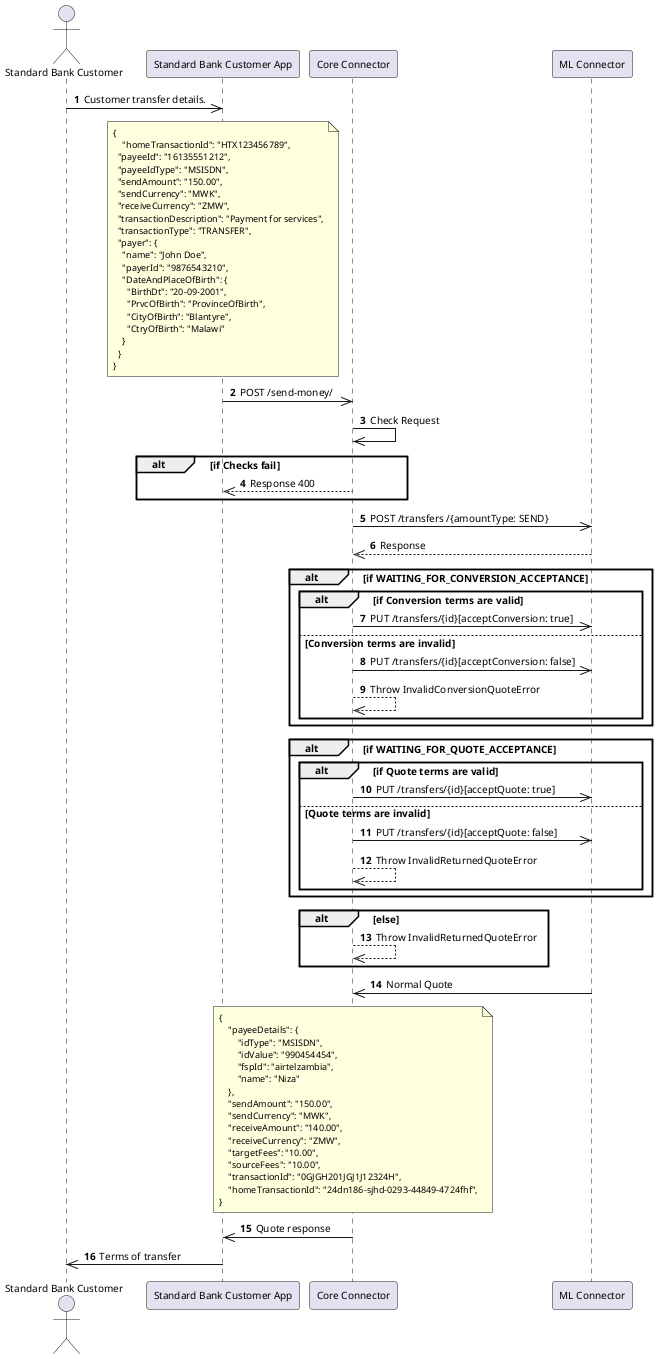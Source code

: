 @startuml name="initiate-transfer"

skinparam defaultFontSize 10
skinparam NoteFontSize 9
skinparam NoteFontName "Courier New"  ' Monospace font
skinparam wrapWidth 50                ' Set the width of the note

autonumber

actor "Standard Bank Customer" as Customer
participant "Standard Bank Customer App" as App
participant "Core Connector" as Core
participant "ML Connector" as ML

Customer ->> App: Customer transfer details.


note over App
{
    "homeTransactionId": "HTX123456789",
  "payeeId": "16135551212",
  "payeeIdType": "MSISDN",
  "sendAmount": "150.00",
  "sendCurrency": "MWK",
  "receiveCurrency": "ZMW",
  "transactionDescription": "Payment for services",
  "transactionType": "TRANSFER",
  "payer": {
    "name": "John Doe",
    "payerId": "9876543210",
    "DateAndPlaceOfBirth": {
      "BirthDt": "20-09-2001",
      "PrvcOfBirth": "ProvinceOfBirth",
      "CityOfBirth": "Blantyre",
      "CtryOfBirth": "Malawi"
    }
  }
}
end note
App ->> Core: POST /send-money/ 


Core ->> Core: Check Request

alt if Checks fail
    Core -->> App: Response 400
end



Core ->> ML: POST /transfers /{amountType: SEND} 
ML -->> Core: Response

alt if WAITING_FOR_CONVERSION_ACCEPTANCE
    alt if Conversion terms are valid
        Core ->> ML: PUT /transfers/{id}[acceptConversion: true]
    else Conversion terms are invalid
        Core ->> ML: PUT /transfers/{id}[acceptConversion: false]
        Core -->> Core: Throw InvalidConversionQuoteError
    end
end

alt if WAITING_FOR_QUOTE_ACCEPTANCE
    alt if Quote terms are valid
        Core ->> ML: PUT /transfers/{id}[acceptQuote: true]
    else Quote terms are invalid
        Core ->> ML: PUT /transfers/{id}[acceptQuote: false]
        Core -->> Core: Throw InvalidReturnedQuoteError
    end
end

alt else
    Core -->> Core: Throw InvalidReturnedQuoteError
end

ML ->> Core: Normal Quote

note over Core
{
    "payeeDetails": {
        "idType": "MSISDN",
        "idValue": "990454454",
        "fspId": "airtelzambia",
        "name": "Niza"
    },
    "sendAmount": "150.00",
    "sendCurrency": "MWK",
    "receiveAmount": "140.00",
    "receiveCurrency": "ZMW",
    "targetFees": "10.00",
    "sourceFees": "10.00",
    "transactionId": "0GJGH201JGJ1J12324H",
    "homeTransactionId": "24dn186-sjhd-0293-44849-4724fhf",
}
end note
Core ->> App: Quote response

App ->> Customer: Terms of transfer

@enduml
